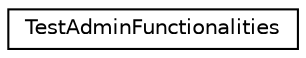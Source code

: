 digraph "Graphical Class Hierarchy"
{
  edge [fontname="Helvetica",fontsize="10",labelfontname="Helvetica",labelfontsize="10"];
  node [fontname="Helvetica",fontsize="10",shape=record];
  rankdir="LR";
  Node0 [label="TestAdminFunctionalities",height=0.2,width=0.4,color="black", fillcolor="white", style="filled",URL="$classTestAdminFunctionalities.html"];
}
